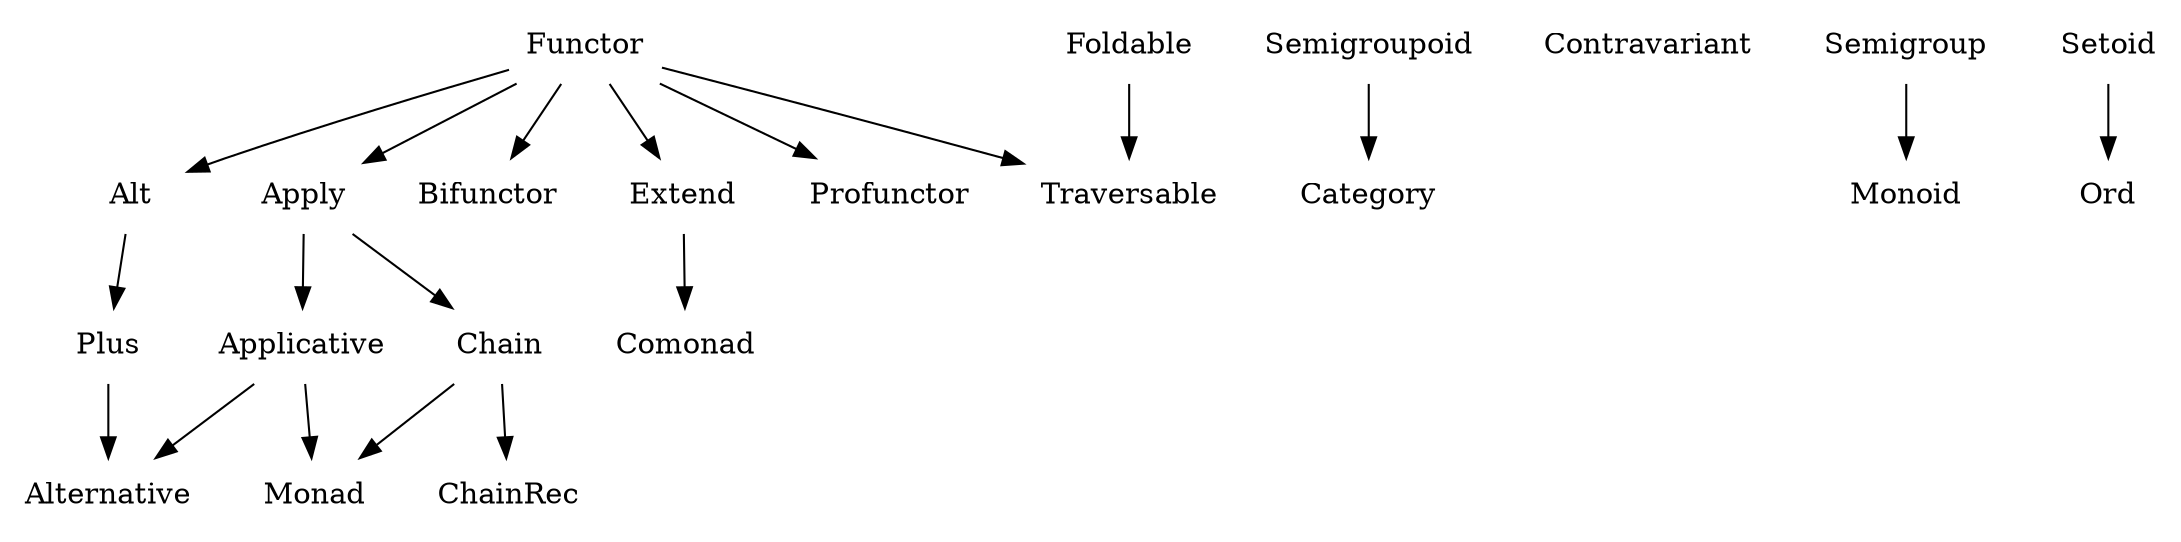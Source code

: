 digraph {
  node [shape=plaintext]

  # Algebras
  Alt;
  Alternative;
  Applicative;
  Apply;
  Bifunctor;
  Category;
  Chain;
  ChainRec;
  Comonad;
  Extend;
  Foldable;
  Functor;
  Contravariant;
  Monad;
  Monoid;
  Ord;
  Plus;
  Profunctor;
  Semigroup;
  Semigroupoid;
  Setoid;
  Traversable;

  # Dependencies
  Alt -> Plus;
  Applicative -> Alternative;
  Applicative -> Monad;
  Apply -> Applicative;
  Apply -> Chain;
  Chain -> ChainRec;
  Chain -> Monad;
  Extend -> Comonad;
  Foldable -> Traversable;
  Functor -> Alt;
  Functor -> Apply;
  Functor -> Bifunctor;
  Functor -> Extend;
  Functor -> Profunctor;
  Functor -> Traversable;
  Plus -> Alternative;
  Semigroup -> Monoid;
  Semigroupoid -> Category;
  Setoid -> Ord;
}
